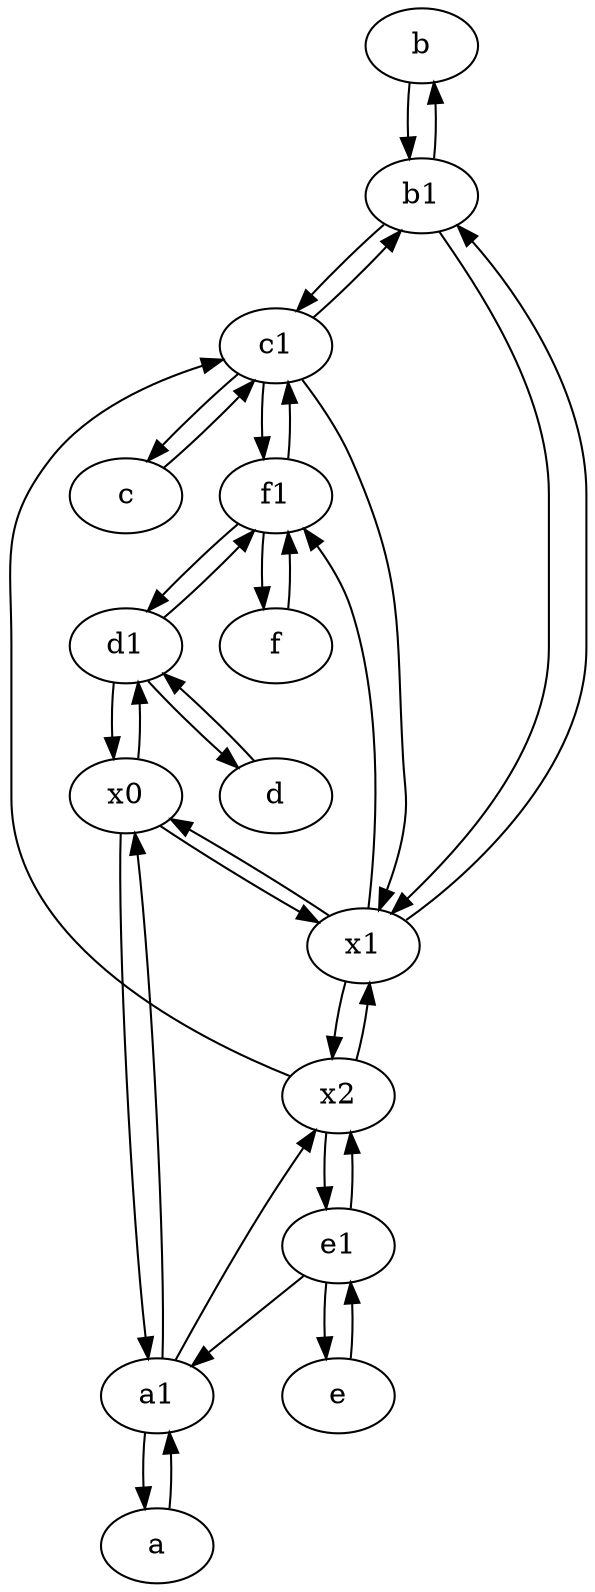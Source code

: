 digraph  {
	b [pos="50,20!"];
	x2;
	b1 [pos="45,20!"];
	f1;
	x0;
	x1;
	e [pos="30,50!"];
	c [pos="20,10!"];
	a1 [pos="40,15!"];
	e1 [pos="25,45!"];
	c1 [pos="30,15!"];
	d1 [pos="25,30!"];
	d [pos="20,30!"];
	f [pos="15,45!"];
	a [pos="40,10!"];
	a1 -> x0;
	e1 -> a1;
	x1 -> b1;
	b1 -> x1;
	x2 -> e1;
	a1 -> x2;
	e1 -> x2;
	x0 -> d1;
	d1 -> d;
	a1 -> a;
	a -> a1;
	b1 -> c1;
	d1 -> f1;
	x0 -> a1;
	f1 -> f;
	c1 -> x1;
	f1 -> d1;
	c -> c1;
	c1 -> f1;
	d1 -> x0;
	d -> d1;
	c1 -> c;
	e -> e1;
	x0 -> x1;
	c1 -> b1;
	f1 -> c1;
	f -> f1;
	x1 -> x0;
	x1 -> f1;
	x1 -> x2;
	e1 -> e;
	b1 -> b;
	x2 -> x1;
	b -> b1;
	x2 -> c1;

	}